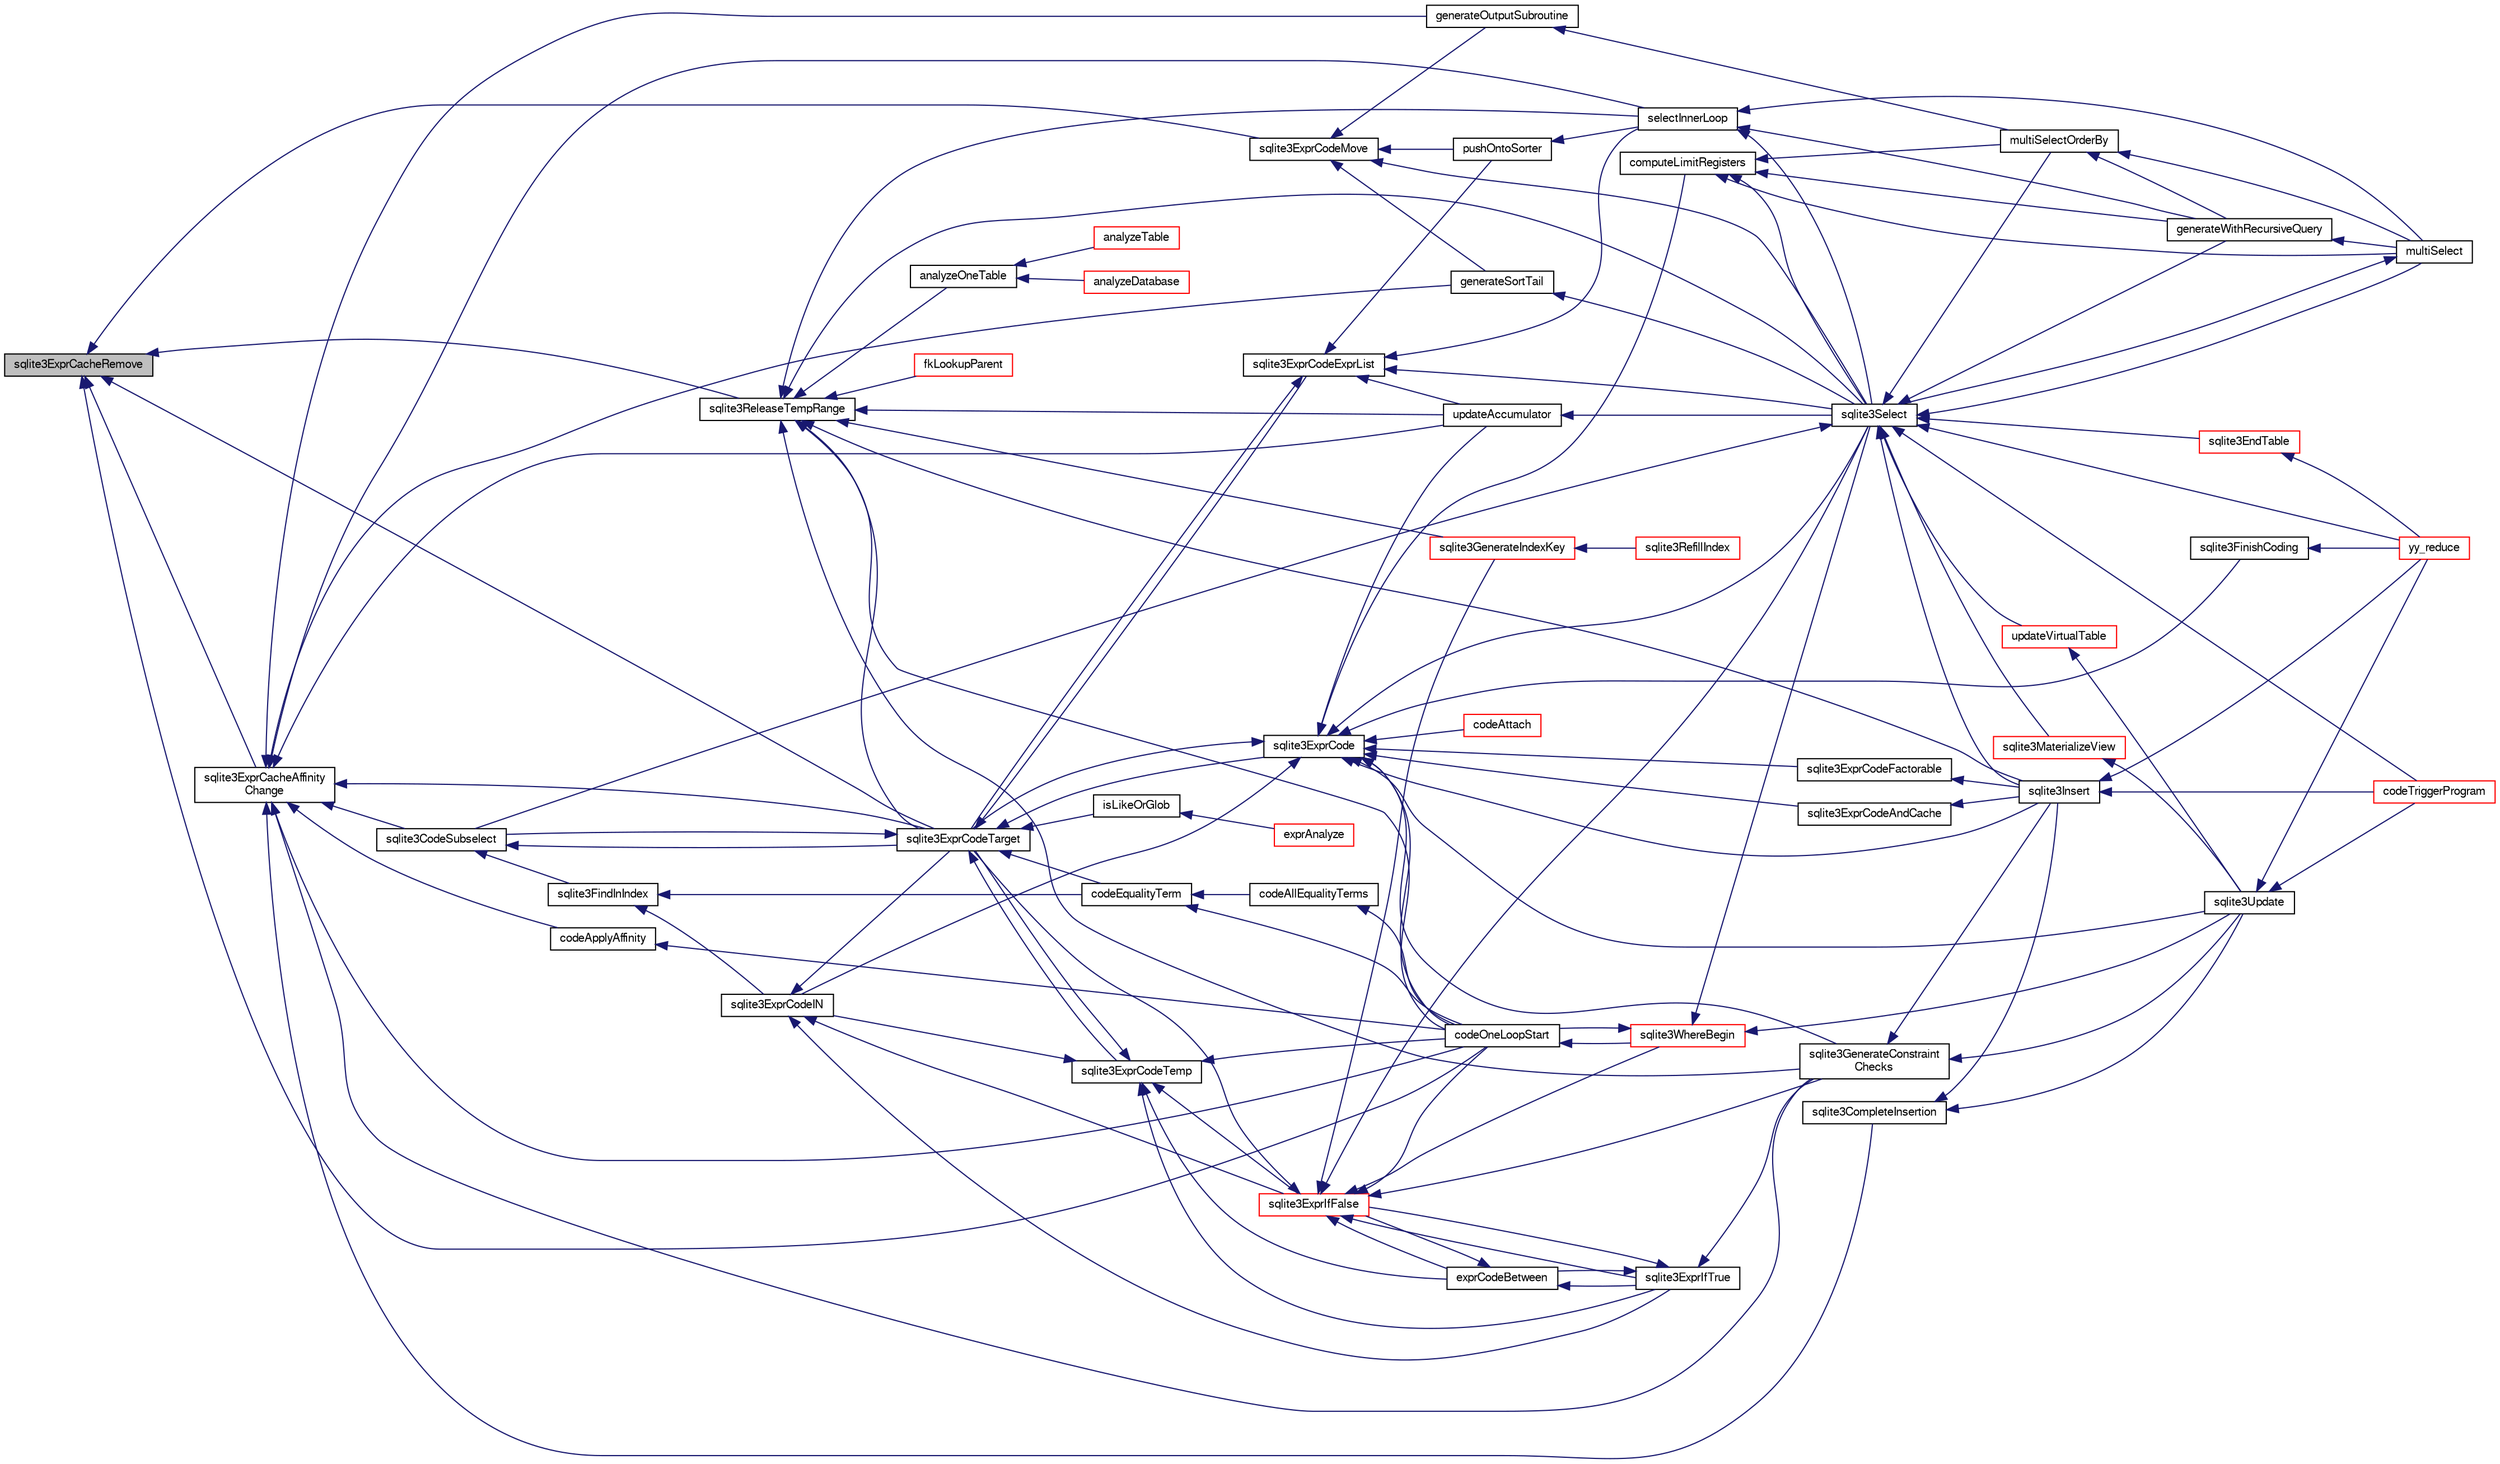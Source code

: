 digraph "sqlite3ExprCacheRemove"
{
  edge [fontname="FreeSans",fontsize="10",labelfontname="FreeSans",labelfontsize="10"];
  node [fontname="FreeSans",fontsize="10",shape=record];
  rankdir="LR";
  Node515827 [label="sqlite3ExprCacheRemove",height=0.2,width=0.4,color="black", fillcolor="grey75", style="filled", fontcolor="black"];
  Node515827 -> Node515828 [dir="back",color="midnightblue",fontsize="10",style="solid",fontname="FreeSans"];
  Node515828 [label="sqlite3ExprCacheAffinity\lChange",height=0.2,width=0.4,color="black", fillcolor="white", style="filled",URL="$sqlite3_8c.html#ae2ddbefd00ac32ed8a46309e7dc19a2e"];
  Node515828 -> Node515829 [dir="back",color="midnightblue",fontsize="10",style="solid",fontname="FreeSans"];
  Node515829 [label="sqlite3CodeSubselect",height=0.2,width=0.4,color="black", fillcolor="white", style="filled",URL="$sqlite3_8c.html#aa69b46d2204a1d1b110107a1be12ee0c"];
  Node515829 -> Node515830 [dir="back",color="midnightblue",fontsize="10",style="solid",fontname="FreeSans"];
  Node515830 [label="sqlite3FindInIndex",height=0.2,width=0.4,color="black", fillcolor="white", style="filled",URL="$sqlite3_8c.html#af7d8c56ab0231f44bb5f87b3fafeffb2"];
  Node515830 -> Node515831 [dir="back",color="midnightblue",fontsize="10",style="solid",fontname="FreeSans"];
  Node515831 [label="sqlite3ExprCodeIN",height=0.2,width=0.4,color="black", fillcolor="white", style="filled",URL="$sqlite3_8c.html#ad9cf4f5b5ffb90c24a4a0900c8626193"];
  Node515831 -> Node515832 [dir="back",color="midnightblue",fontsize="10",style="solid",fontname="FreeSans"];
  Node515832 [label="sqlite3ExprCodeTarget",height=0.2,width=0.4,color="black", fillcolor="white", style="filled",URL="$sqlite3_8c.html#a4f308397a0a3ed299ed31aaa1ae2a293"];
  Node515832 -> Node515829 [dir="back",color="midnightblue",fontsize="10",style="solid",fontname="FreeSans"];
  Node515832 -> Node515833 [dir="back",color="midnightblue",fontsize="10",style="solid",fontname="FreeSans"];
  Node515833 [label="sqlite3ExprCodeTemp",height=0.2,width=0.4,color="black", fillcolor="white", style="filled",URL="$sqlite3_8c.html#a3bc5c1ccb3c5851847e2aeb4a84ae1fc"];
  Node515833 -> Node515831 [dir="back",color="midnightblue",fontsize="10",style="solid",fontname="FreeSans"];
  Node515833 -> Node515832 [dir="back",color="midnightblue",fontsize="10",style="solid",fontname="FreeSans"];
  Node515833 -> Node515834 [dir="back",color="midnightblue",fontsize="10",style="solid",fontname="FreeSans"];
  Node515834 [label="exprCodeBetween",height=0.2,width=0.4,color="black", fillcolor="white", style="filled",URL="$sqlite3_8c.html#abd053493214542bca8f406f42145d173"];
  Node515834 -> Node515835 [dir="back",color="midnightblue",fontsize="10",style="solid",fontname="FreeSans"];
  Node515835 [label="sqlite3ExprIfTrue",height=0.2,width=0.4,color="black", fillcolor="white", style="filled",URL="$sqlite3_8c.html#ad93a55237c23e1b743ab1f59df1a1444"];
  Node515835 -> Node515834 [dir="back",color="midnightblue",fontsize="10",style="solid",fontname="FreeSans"];
  Node515835 -> Node515836 [dir="back",color="midnightblue",fontsize="10",style="solid",fontname="FreeSans"];
  Node515836 [label="sqlite3ExprIfFalse",height=0.2,width=0.4,color="red", fillcolor="white", style="filled",URL="$sqlite3_8c.html#af97ecccb5d56e321e118414b08f65b71"];
  Node515836 -> Node515832 [dir="back",color="midnightblue",fontsize="10",style="solid",fontname="FreeSans"];
  Node515836 -> Node515834 [dir="back",color="midnightblue",fontsize="10",style="solid",fontname="FreeSans"];
  Node515836 -> Node515835 [dir="back",color="midnightblue",fontsize="10",style="solid",fontname="FreeSans"];
  Node515836 -> Node515837 [dir="back",color="midnightblue",fontsize="10",style="solid",fontname="FreeSans"];
  Node515837 [label="sqlite3GenerateIndexKey",height=0.2,width=0.4,color="red", fillcolor="white", style="filled",URL="$sqlite3_8c.html#ab85ac93d5c5e6760f45f07897be7f272"];
  Node515837 -> Node515838 [dir="back",color="midnightblue",fontsize="10",style="solid",fontname="FreeSans"];
  Node515838 [label="sqlite3RefillIndex",height=0.2,width=0.4,color="red", fillcolor="white", style="filled",URL="$sqlite3_8c.html#a17be5b679d9181b961ea9ba4a18d4f80"];
  Node515836 -> Node515863 [dir="back",color="midnightblue",fontsize="10",style="solid",fontname="FreeSans"];
  Node515863 [label="sqlite3GenerateConstraint\lChecks",height=0.2,width=0.4,color="black", fillcolor="white", style="filled",URL="$sqlite3_8c.html#aef639c1e6a0c0a67ca6e7690ad931bd2"];
  Node515863 -> Node515861 [dir="back",color="midnightblue",fontsize="10",style="solid",fontname="FreeSans"];
  Node515861 [label="sqlite3Insert",height=0.2,width=0.4,color="black", fillcolor="white", style="filled",URL="$sqlite3_8c.html#a5b17c9c2000bae6bdff8e6be48d7dc2b"];
  Node515861 -> Node515854 [dir="back",color="midnightblue",fontsize="10",style="solid",fontname="FreeSans"];
  Node515854 [label="codeTriggerProgram",height=0.2,width=0.4,color="red", fillcolor="white", style="filled",URL="$sqlite3_8c.html#a120801f59d9281d201d2ff4b2606836e"];
  Node515861 -> Node515841 [dir="back",color="midnightblue",fontsize="10",style="solid",fontname="FreeSans"];
  Node515841 [label="yy_reduce",height=0.2,width=0.4,color="red", fillcolor="white", style="filled",URL="$sqlite3_8c.html#a7c419a9b25711c666a9a2449ef377f14"];
  Node515863 -> Node515859 [dir="back",color="midnightblue",fontsize="10",style="solid",fontname="FreeSans"];
  Node515859 [label="sqlite3Update",height=0.2,width=0.4,color="black", fillcolor="white", style="filled",URL="$sqlite3_8c.html#ac5aa67c46e8cc8174566fabe6809fafa"];
  Node515859 -> Node515854 [dir="back",color="midnightblue",fontsize="10",style="solid",fontname="FreeSans"];
  Node515859 -> Node515841 [dir="back",color="midnightblue",fontsize="10",style="solid",fontname="FreeSans"];
  Node515836 -> Node515869 [dir="back",color="midnightblue",fontsize="10",style="solid",fontname="FreeSans"];
  Node515869 [label="sqlite3Select",height=0.2,width=0.4,color="black", fillcolor="white", style="filled",URL="$sqlite3_8c.html#a2465ee8c956209ba4b272477b7c21a45"];
  Node515869 -> Node515829 [dir="back",color="midnightblue",fontsize="10",style="solid",fontname="FreeSans"];
  Node515869 -> Node515844 [dir="back",color="midnightblue",fontsize="10",style="solid",fontname="FreeSans"];
  Node515844 [label="sqlite3EndTable",height=0.2,width=0.4,color="red", fillcolor="white", style="filled",URL="$sqlite3_8c.html#a7b5f2c66c0f0b6f819d970ca389768b0"];
  Node515844 -> Node515841 [dir="back",color="midnightblue",fontsize="10",style="solid",fontname="FreeSans"];
  Node515869 -> Node515870 [dir="back",color="midnightblue",fontsize="10",style="solid",fontname="FreeSans"];
  Node515870 [label="sqlite3MaterializeView",height=0.2,width=0.4,color="red", fillcolor="white", style="filled",URL="$sqlite3_8c.html#a4557984b0b75f998fb0c3f231c9b1def"];
  Node515870 -> Node515859 [dir="back",color="midnightblue",fontsize="10",style="solid",fontname="FreeSans"];
  Node515869 -> Node515861 [dir="back",color="midnightblue",fontsize="10",style="solid",fontname="FreeSans"];
  Node515869 -> Node515871 [dir="back",color="midnightblue",fontsize="10",style="solid",fontname="FreeSans"];
  Node515871 [label="generateWithRecursiveQuery",height=0.2,width=0.4,color="black", fillcolor="white", style="filled",URL="$sqlite3_8c.html#ade2c3663fa9c3b9676507984b9483942"];
  Node515871 -> Node515872 [dir="back",color="midnightblue",fontsize="10",style="solid",fontname="FreeSans"];
  Node515872 [label="multiSelect",height=0.2,width=0.4,color="black", fillcolor="white", style="filled",URL="$sqlite3_8c.html#a6456c61f3d9b2389738753cedfa24fa7"];
  Node515872 -> Node515869 [dir="back",color="midnightblue",fontsize="10",style="solid",fontname="FreeSans"];
  Node515869 -> Node515872 [dir="back",color="midnightblue",fontsize="10",style="solid",fontname="FreeSans"];
  Node515869 -> Node515873 [dir="back",color="midnightblue",fontsize="10",style="solid",fontname="FreeSans"];
  Node515873 [label="multiSelectOrderBy",height=0.2,width=0.4,color="black", fillcolor="white", style="filled",URL="$sqlite3_8c.html#afcdb8488c6f4dfdadaf9f04bca35b808"];
  Node515873 -> Node515871 [dir="back",color="midnightblue",fontsize="10",style="solid",fontname="FreeSans"];
  Node515873 -> Node515872 [dir="back",color="midnightblue",fontsize="10",style="solid",fontname="FreeSans"];
  Node515869 -> Node515854 [dir="back",color="midnightblue",fontsize="10",style="solid",fontname="FreeSans"];
  Node515869 -> Node515874 [dir="back",color="midnightblue",fontsize="10",style="solid",fontname="FreeSans"];
  Node515874 [label="updateVirtualTable",height=0.2,width=0.4,color="red", fillcolor="white", style="filled",URL="$sqlite3_8c.html#a740220531db9293c39a2cdd7da3f74e1"];
  Node515874 -> Node515859 [dir="back",color="midnightblue",fontsize="10",style="solid",fontname="FreeSans"];
  Node515869 -> Node515841 [dir="back",color="midnightblue",fontsize="10",style="solid",fontname="FreeSans"];
  Node515836 -> Node515875 [dir="back",color="midnightblue",fontsize="10",style="solid",fontname="FreeSans"];
  Node515875 [label="codeOneLoopStart",height=0.2,width=0.4,color="black", fillcolor="white", style="filled",URL="$sqlite3_8c.html#aa868875120b151c169cc79139ed6e008"];
  Node515875 -> Node515866 [dir="back",color="midnightblue",fontsize="10",style="solid",fontname="FreeSans"];
  Node515866 [label="sqlite3WhereBegin",height=0.2,width=0.4,color="red", fillcolor="white", style="filled",URL="$sqlite3_8c.html#acad049f5c9a96a8118cffd5e5ce89f7c"];
  Node515866 -> Node515869 [dir="back",color="midnightblue",fontsize="10",style="solid",fontname="FreeSans"];
  Node515866 -> Node515859 [dir="back",color="midnightblue",fontsize="10",style="solid",fontname="FreeSans"];
  Node515866 -> Node515875 [dir="back",color="midnightblue",fontsize="10",style="solid",fontname="FreeSans"];
  Node515836 -> Node515866 [dir="back",color="midnightblue",fontsize="10",style="solid",fontname="FreeSans"];
  Node515835 -> Node515863 [dir="back",color="midnightblue",fontsize="10",style="solid",fontname="FreeSans"];
  Node515834 -> Node515836 [dir="back",color="midnightblue",fontsize="10",style="solid",fontname="FreeSans"];
  Node515833 -> Node515835 [dir="back",color="midnightblue",fontsize="10",style="solid",fontname="FreeSans"];
  Node515833 -> Node515836 [dir="back",color="midnightblue",fontsize="10",style="solid",fontname="FreeSans"];
  Node515833 -> Node515875 [dir="back",color="midnightblue",fontsize="10",style="solid",fontname="FreeSans"];
  Node515832 -> Node515876 [dir="back",color="midnightblue",fontsize="10",style="solid",fontname="FreeSans"];
  Node515876 [label="sqlite3ExprCode",height=0.2,width=0.4,color="black", fillcolor="white", style="filled",URL="$sqlite3_8c.html#a75f270fb0b111b86924cca4ea507b417"];
  Node515876 -> Node515831 [dir="back",color="midnightblue",fontsize="10",style="solid",fontname="FreeSans"];
  Node515876 -> Node515832 [dir="back",color="midnightblue",fontsize="10",style="solid",fontname="FreeSans"];
  Node515876 -> Node515877 [dir="back",color="midnightblue",fontsize="10",style="solid",fontname="FreeSans"];
  Node515877 [label="sqlite3ExprCodeFactorable",height=0.2,width=0.4,color="black", fillcolor="white", style="filled",URL="$sqlite3_8c.html#a843f7fd58eec5a683c1fd8435fcd1e84"];
  Node515877 -> Node515861 [dir="back",color="midnightblue",fontsize="10",style="solid",fontname="FreeSans"];
  Node515876 -> Node515878 [dir="back",color="midnightblue",fontsize="10",style="solid",fontname="FreeSans"];
  Node515878 [label="sqlite3ExprCodeAndCache",height=0.2,width=0.4,color="black", fillcolor="white", style="filled",URL="$sqlite3_8c.html#ae3e46527d9b7fc9cb9236d21a5e6b1d8"];
  Node515878 -> Node515861 [dir="back",color="midnightblue",fontsize="10",style="solid",fontname="FreeSans"];
  Node515876 -> Node515879 [dir="back",color="midnightblue",fontsize="10",style="solid",fontname="FreeSans"];
  Node515879 [label="codeAttach",height=0.2,width=0.4,color="red", fillcolor="white", style="filled",URL="$sqlite3_8c.html#ade4e9e30d828a19c191fdcb098676d5b"];
  Node515876 -> Node515882 [dir="back",color="midnightblue",fontsize="10",style="solid",fontname="FreeSans"];
  Node515882 [label="sqlite3FinishCoding",height=0.2,width=0.4,color="black", fillcolor="white", style="filled",URL="$sqlite3_8c.html#a651bc5b446c276c092705856d995b278"];
  Node515882 -> Node515841 [dir="back",color="midnightblue",fontsize="10",style="solid",fontname="FreeSans"];
  Node515876 -> Node515861 [dir="back",color="midnightblue",fontsize="10",style="solid",fontname="FreeSans"];
  Node515876 -> Node515863 [dir="back",color="midnightblue",fontsize="10",style="solid",fontname="FreeSans"];
  Node515876 -> Node515883 [dir="back",color="midnightblue",fontsize="10",style="solid",fontname="FreeSans"];
  Node515883 [label="computeLimitRegisters",height=0.2,width=0.4,color="black", fillcolor="white", style="filled",URL="$sqlite3_8c.html#ae9d37055e4905929b6f6cda5461e2f37"];
  Node515883 -> Node515871 [dir="back",color="midnightblue",fontsize="10",style="solid",fontname="FreeSans"];
  Node515883 -> Node515872 [dir="back",color="midnightblue",fontsize="10",style="solid",fontname="FreeSans"];
  Node515883 -> Node515873 [dir="back",color="midnightblue",fontsize="10",style="solid",fontname="FreeSans"];
  Node515883 -> Node515869 [dir="back",color="midnightblue",fontsize="10",style="solid",fontname="FreeSans"];
  Node515876 -> Node515884 [dir="back",color="midnightblue",fontsize="10",style="solid",fontname="FreeSans"];
  Node515884 [label="updateAccumulator",height=0.2,width=0.4,color="black", fillcolor="white", style="filled",URL="$sqlite3_8c.html#a1681660dd3ecd50c8727d6e56a537bd9"];
  Node515884 -> Node515869 [dir="back",color="midnightblue",fontsize="10",style="solid",fontname="FreeSans"];
  Node515876 -> Node515869 [dir="back",color="midnightblue",fontsize="10",style="solid",fontname="FreeSans"];
  Node515876 -> Node515859 [dir="back",color="midnightblue",fontsize="10",style="solid",fontname="FreeSans"];
  Node515876 -> Node515875 [dir="back",color="midnightblue",fontsize="10",style="solid",fontname="FreeSans"];
  Node515832 -> Node515885 [dir="back",color="midnightblue",fontsize="10",style="solid",fontname="FreeSans"];
  Node515885 [label="sqlite3ExprCodeExprList",height=0.2,width=0.4,color="black", fillcolor="white", style="filled",URL="$sqlite3_8c.html#a05b2b3dc3de7565de24eb3a2ff4e9566"];
  Node515885 -> Node515832 [dir="back",color="midnightblue",fontsize="10",style="solid",fontname="FreeSans"];
  Node515885 -> Node515886 [dir="back",color="midnightblue",fontsize="10",style="solid",fontname="FreeSans"];
  Node515886 [label="pushOntoSorter",height=0.2,width=0.4,color="black", fillcolor="white", style="filled",URL="$sqlite3_8c.html#a4555397beb584a386e7739cf022a6651"];
  Node515886 -> Node515887 [dir="back",color="midnightblue",fontsize="10",style="solid",fontname="FreeSans"];
  Node515887 [label="selectInnerLoop",height=0.2,width=0.4,color="black", fillcolor="white", style="filled",URL="$sqlite3_8c.html#ababe0933661ebe67eb0e6074bb1fd411"];
  Node515887 -> Node515871 [dir="back",color="midnightblue",fontsize="10",style="solid",fontname="FreeSans"];
  Node515887 -> Node515872 [dir="back",color="midnightblue",fontsize="10",style="solid",fontname="FreeSans"];
  Node515887 -> Node515869 [dir="back",color="midnightblue",fontsize="10",style="solid",fontname="FreeSans"];
  Node515885 -> Node515887 [dir="back",color="midnightblue",fontsize="10",style="solid",fontname="FreeSans"];
  Node515885 -> Node515884 [dir="back",color="midnightblue",fontsize="10",style="solid",fontname="FreeSans"];
  Node515885 -> Node515869 [dir="back",color="midnightblue",fontsize="10",style="solid",fontname="FreeSans"];
  Node515832 -> Node515888 [dir="back",color="midnightblue",fontsize="10",style="solid",fontname="FreeSans"];
  Node515888 [label="isLikeOrGlob",height=0.2,width=0.4,color="black", fillcolor="white", style="filled",URL="$sqlite3_8c.html#a6c38e495198bf8976f68d1a6ebd74a50"];
  Node515888 -> Node515889 [dir="back",color="midnightblue",fontsize="10",style="solid",fontname="FreeSans"];
  Node515889 [label="exprAnalyze",height=0.2,width=0.4,color="red", fillcolor="white", style="filled",URL="$sqlite3_8c.html#acb10e48c9a4184a4edd9bfd5b14ad0b7"];
  Node515832 -> Node515897 [dir="back",color="midnightblue",fontsize="10",style="solid",fontname="FreeSans"];
  Node515897 [label="codeEqualityTerm",height=0.2,width=0.4,color="black", fillcolor="white", style="filled",URL="$sqlite3_8c.html#ad88a57073f031452c9843e97f15acc47"];
  Node515897 -> Node515898 [dir="back",color="midnightblue",fontsize="10",style="solid",fontname="FreeSans"];
  Node515898 [label="codeAllEqualityTerms",height=0.2,width=0.4,color="black", fillcolor="white", style="filled",URL="$sqlite3_8c.html#a3095598b812500a4efe41bf17cd49381"];
  Node515898 -> Node515875 [dir="back",color="midnightblue",fontsize="10",style="solid",fontname="FreeSans"];
  Node515897 -> Node515875 [dir="back",color="midnightblue",fontsize="10",style="solid",fontname="FreeSans"];
  Node515831 -> Node515835 [dir="back",color="midnightblue",fontsize="10",style="solid",fontname="FreeSans"];
  Node515831 -> Node515836 [dir="back",color="midnightblue",fontsize="10",style="solid",fontname="FreeSans"];
  Node515830 -> Node515897 [dir="back",color="midnightblue",fontsize="10",style="solid",fontname="FreeSans"];
  Node515829 -> Node515832 [dir="back",color="midnightblue",fontsize="10",style="solid",fontname="FreeSans"];
  Node515828 -> Node515832 [dir="back",color="midnightblue",fontsize="10",style="solid",fontname="FreeSans"];
  Node515828 -> Node515863 [dir="back",color="midnightblue",fontsize="10",style="solid",fontname="FreeSans"];
  Node515828 -> Node515899 [dir="back",color="midnightblue",fontsize="10",style="solid",fontname="FreeSans"];
  Node515899 [label="sqlite3CompleteInsertion",height=0.2,width=0.4,color="black", fillcolor="white", style="filled",URL="$sqlite3_8c.html#a782d99c5a597a450d4361d87d93e59f5"];
  Node515899 -> Node515861 [dir="back",color="midnightblue",fontsize="10",style="solid",fontname="FreeSans"];
  Node515899 -> Node515859 [dir="back",color="midnightblue",fontsize="10",style="solid",fontname="FreeSans"];
  Node515828 -> Node515887 [dir="back",color="midnightblue",fontsize="10",style="solid",fontname="FreeSans"];
  Node515828 -> Node515900 [dir="back",color="midnightblue",fontsize="10",style="solid",fontname="FreeSans"];
  Node515900 [label="generateSortTail",height=0.2,width=0.4,color="black", fillcolor="white", style="filled",URL="$sqlite3_8c.html#a765aecda0868f07068f466b0ad2a103e"];
  Node515900 -> Node515869 [dir="back",color="midnightblue",fontsize="10",style="solid",fontname="FreeSans"];
  Node515828 -> Node515901 [dir="back",color="midnightblue",fontsize="10",style="solid",fontname="FreeSans"];
  Node515901 [label="generateOutputSubroutine",height=0.2,width=0.4,color="black", fillcolor="white", style="filled",URL="$sqlite3_8c.html#a726cb50d2916b29ad5dc1e51f635af25"];
  Node515901 -> Node515873 [dir="back",color="midnightblue",fontsize="10",style="solid",fontname="FreeSans"];
  Node515828 -> Node515884 [dir="back",color="midnightblue",fontsize="10",style="solid",fontname="FreeSans"];
  Node515828 -> Node515902 [dir="back",color="midnightblue",fontsize="10",style="solid",fontname="FreeSans"];
  Node515902 [label="codeApplyAffinity",height=0.2,width=0.4,color="black", fillcolor="white", style="filled",URL="$sqlite3_8c.html#a3b3a683e750abead3da9b53dd7d373d4"];
  Node515902 -> Node515875 [dir="back",color="midnightblue",fontsize="10",style="solid",fontname="FreeSans"];
  Node515828 -> Node515875 [dir="back",color="midnightblue",fontsize="10",style="solid",fontname="FreeSans"];
  Node515827 -> Node515903 [dir="back",color="midnightblue",fontsize="10",style="solid",fontname="FreeSans"];
  Node515903 [label="sqlite3ExprCodeMove",height=0.2,width=0.4,color="black", fillcolor="white", style="filled",URL="$sqlite3_8c.html#a4af6a1789acfaec0521b5f2013f04de7"];
  Node515903 -> Node515886 [dir="back",color="midnightblue",fontsize="10",style="solid",fontname="FreeSans"];
  Node515903 -> Node515900 [dir="back",color="midnightblue",fontsize="10",style="solid",fontname="FreeSans"];
  Node515903 -> Node515901 [dir="back",color="midnightblue",fontsize="10",style="solid",fontname="FreeSans"];
  Node515903 -> Node515869 [dir="back",color="midnightblue",fontsize="10",style="solid",fontname="FreeSans"];
  Node515827 -> Node515832 [dir="back",color="midnightblue",fontsize="10",style="solid",fontname="FreeSans"];
  Node515827 -> Node515904 [dir="back",color="midnightblue",fontsize="10",style="solid",fontname="FreeSans"];
  Node515904 [label="sqlite3ReleaseTempRange",height=0.2,width=0.4,color="black", fillcolor="white", style="filled",URL="$sqlite3_8c.html#ac6e5c116ee77134890c274aeeef6196d"];
  Node515904 -> Node515832 [dir="back",color="midnightblue",fontsize="10",style="solid",fontname="FreeSans"];
  Node515904 -> Node515905 [dir="back",color="midnightblue",fontsize="10",style="solid",fontname="FreeSans"];
  Node515905 [label="analyzeOneTable",height=0.2,width=0.4,color="black", fillcolor="white", style="filled",URL="$sqlite3_8c.html#a31d4182bf855943a5d0526dbb4987803"];
  Node515905 -> Node515906 [dir="back",color="midnightblue",fontsize="10",style="solid",fontname="FreeSans"];
  Node515906 [label="analyzeDatabase",height=0.2,width=0.4,color="red", fillcolor="white", style="filled",URL="$sqlite3_8c.html#a19f2a630f42aaa010d1b47b81f8cea18"];
  Node515905 -> Node515908 [dir="back",color="midnightblue",fontsize="10",style="solid",fontname="FreeSans"];
  Node515908 [label="analyzeTable",height=0.2,width=0.4,color="red", fillcolor="white", style="filled",URL="$sqlite3_8c.html#a85f18bcf2d42d5d6ae3033b0c49144b6"];
  Node515904 -> Node515837 [dir="back",color="midnightblue",fontsize="10",style="solid",fontname="FreeSans"];
  Node515904 -> Node515909 [dir="back",color="midnightblue",fontsize="10",style="solid",fontname="FreeSans"];
  Node515909 [label="fkLookupParent",height=0.2,width=0.4,color="red", fillcolor="white", style="filled",URL="$sqlite3_8c.html#ac7b0111b1d2e3305a38874a645a86d06"];
  Node515904 -> Node515861 [dir="back",color="midnightblue",fontsize="10",style="solid",fontname="FreeSans"];
  Node515904 -> Node515863 [dir="back",color="midnightblue",fontsize="10",style="solid",fontname="FreeSans"];
  Node515904 -> Node515887 [dir="back",color="midnightblue",fontsize="10",style="solid",fontname="FreeSans"];
  Node515904 -> Node515884 [dir="back",color="midnightblue",fontsize="10",style="solid",fontname="FreeSans"];
  Node515904 -> Node515869 [dir="back",color="midnightblue",fontsize="10",style="solid",fontname="FreeSans"];
  Node515904 -> Node515875 [dir="back",color="midnightblue",fontsize="10",style="solid",fontname="FreeSans"];
  Node515827 -> Node515875 [dir="back",color="midnightblue",fontsize="10",style="solid",fontname="FreeSans"];
}
